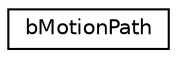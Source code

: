 digraph G
{
  edge [fontname="Helvetica",fontsize="10",labelfontname="Helvetica",labelfontsize="10"];
  node [fontname="Helvetica",fontsize="10",shape=record];
  rankdir=LR;
  Node1 [label="bMotionPath",height=0.2,width=0.4,color="black", fillcolor="white", style="filled",URL="$dc/d9d/structbMotionPath.html"];
}

